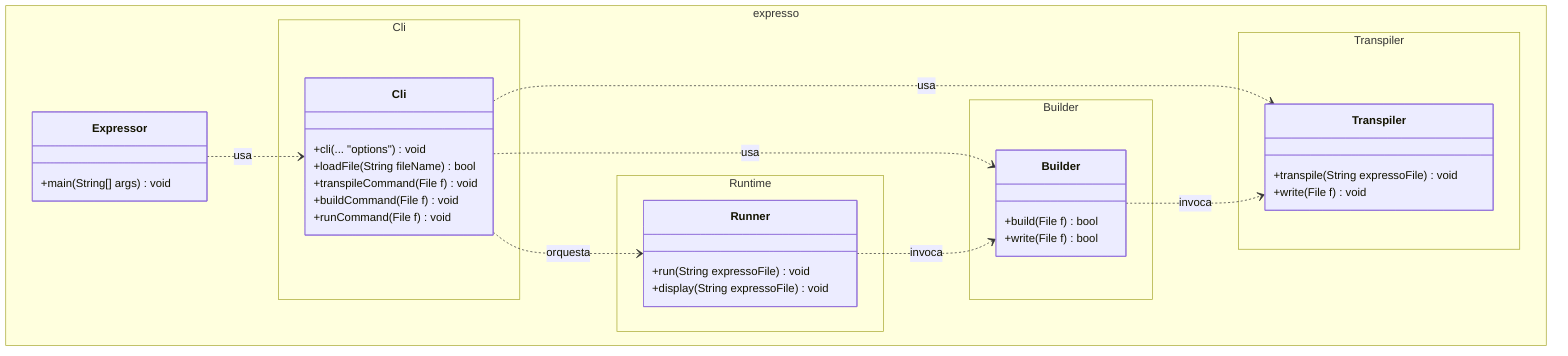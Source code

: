 classDiagram
%% =======================
%% Paquetes / namespaces
%% =======================

namespace expresso{
  class Expressor {
    +main(String[] args) void
  }
}

namespace expresso.Cli {
  class Cli {
    +cli(... "options") void
    +loadFile(String fileName) bool
    +transpileCommand(File f) void
    +buildCommand(File f) void
    +runCommand(File f) void
  }
}


namespace expresso.Transpiler {
  class Transpiler {
    +transpile(String expressoFile) void
    +write(File f) void
  }
}

namespace expresso.Builder {
  class Builder {
    +build(File f) bool
    +write(File f) bool
  }
}

namespace expresso.Runtime {
  class Runner {
    +run(String expressoFile) void
    +display(String expressoFile) void
  }
}

%% =======================
%% Relaciones internas
%% =======================
Expressor ..> Cli : usa
Cli ..> Transpiler : usa
Cli ..> Builder  : usa
Cli ..> Runner     : orquesta

Builder ..> Transpiler : invoca
Runner    ..> Builder  : invoca